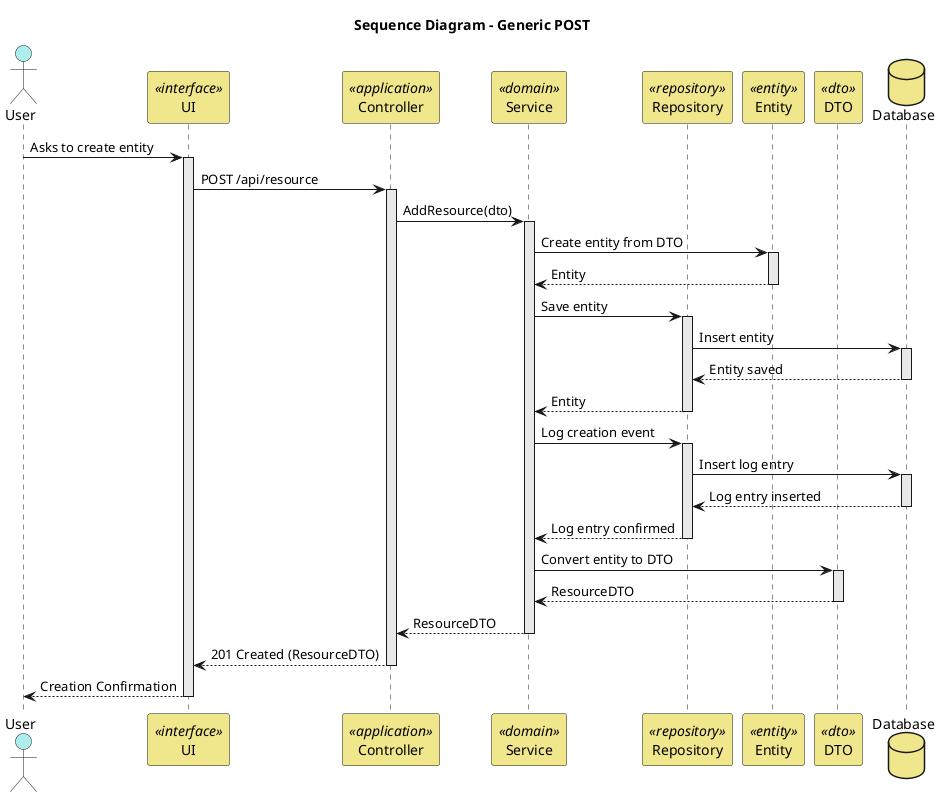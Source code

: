 ﻿@startuml
title  Sequence Diagram - Generic POST 

actor "User" as user #AFEEEE
participant "UI" as ui <<interface>>#F0E68C
participant "Controller" as controller <<application>> #F0E68C
participant "Service" as service <<domain>> #F0E68C
participant "Repository" as repo <<repository>> #F0E68C
participant "Entity" as entity <<entity>> #F0E68C 
participant "DTO" as dto <<dto>> #F0E68C
database "Database" as db #F0E68C

user -> ui: Asks to create entity
activate ui #E8E8E8

ui -> controller: POST /api/resource
activate controller #E8E8E8

controller -> service: AddResource(dto)
activate service #E8E8E8

service -> entity: Create entity from DTO
activate entity #E8E8E8

entity --> service: Entity
deactivate entity #E8E8E8

service -> repo: Save entity
activate repo #E8E8E8

repo -> db: Insert entity
activate db #E8E8E8

db --> repo: Entity saved
deactivate db

repo --> service: Entity
deactivate repo

service -> repo: Log creation event
activate repo #E8E8E8

repo -> db: Insert log entry
activate db #E8E8E8

db --> repo: Log entry inserted
deactivate db

repo --> service: Log entry confirmed
deactivate repo

service -> dto: Convert entity to DTO
activate dto #E8E8E8

dto --> service: ResourceDTO
deactivate dto

service --> controller: ResourceDTO
deactivate service

controller --> ui: 201 Created (ResourceDTO)
deactivate controller

ui --> user : Creation Confirmation
deactivate ui

@enduml